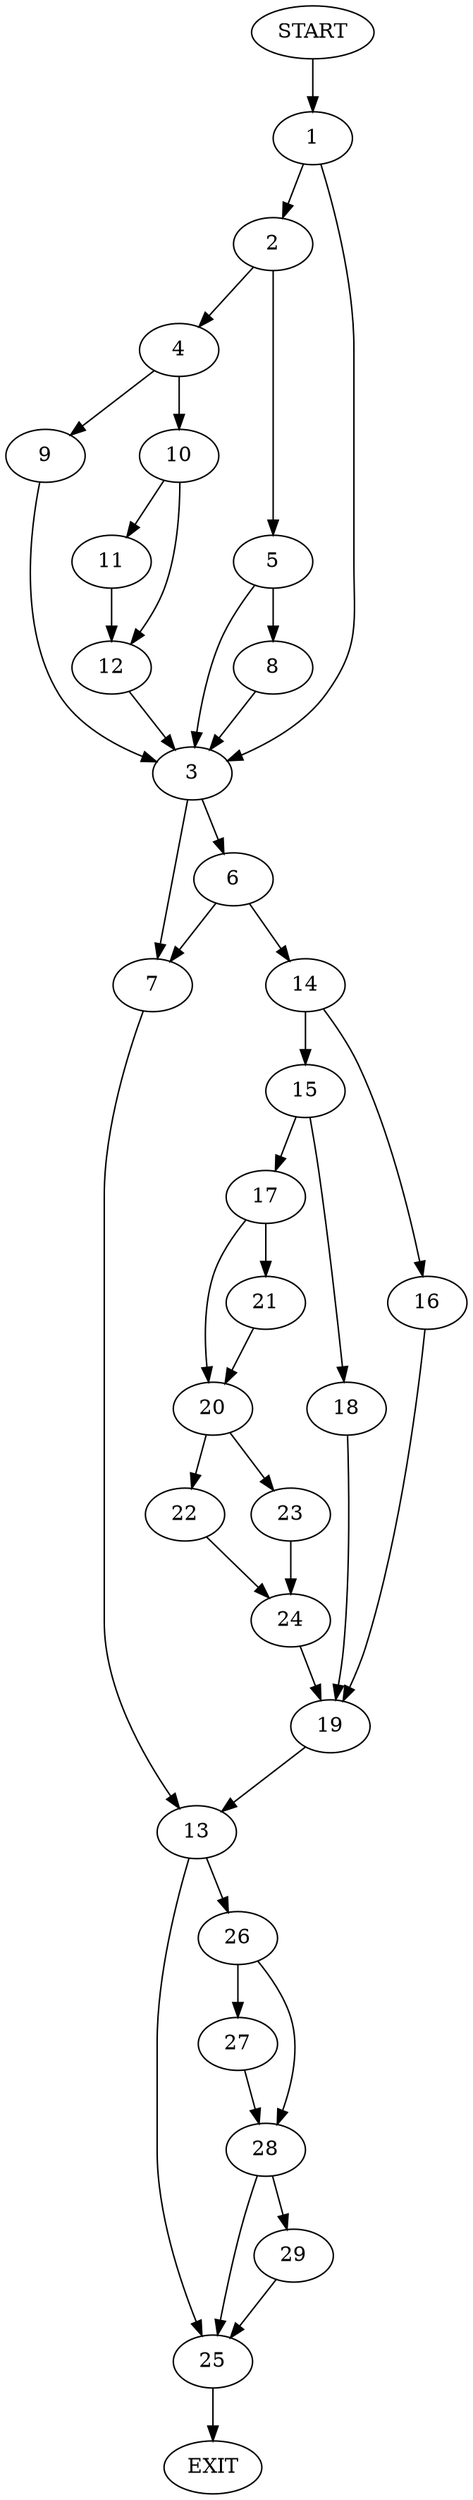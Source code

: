digraph {
0 [label="START"]
30 [label="EXIT"]
0 -> 1
1 -> 2
1 -> 3
2 -> 4
2 -> 5
3 -> 6
3 -> 7
5 -> 8
5 -> 3
4 -> 9
4 -> 10
8 -> 3
10 -> 11
10 -> 12
9 -> 3
12 -> 3
11 -> 12
7 -> 13
6 -> 14
6 -> 7
14 -> 15
14 -> 16
15 -> 17
15 -> 18
16 -> 19
19 -> 13
18 -> 19
17 -> 20
17 -> 21
21 -> 20
20 -> 22
20 -> 23
23 -> 24
22 -> 24
24 -> 19
13 -> 25
13 -> 26
25 -> 30
26 -> 27
26 -> 28
28 -> 25
28 -> 29
27 -> 28
29 -> 25
}
